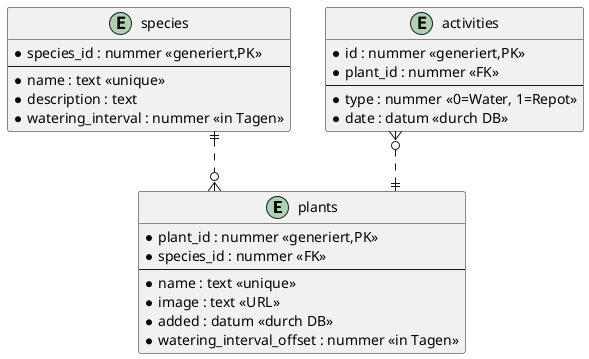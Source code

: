 @startuml

' verhindere Probleme mit gewinkelten Krähenfüßen
skinparam linetype ortho

entity "plants" as plant {
  *plant_id : nummer <<generiert,PK>>
  *species_id : nummer <<FK>>
  --
  *name : text <<unique>>
  *image : text <<URL>>
  *added : datum <<durch DB>>
  *watering_interval_offset : nummer <<in Tagen>>
}

entity "species" as species {
  *species_id : nummer <<generiert,PK>>
  --
  *name : text <<unique>>
  *description : text
  *watering_interval : nummer <<in Tagen>>
}

entity "activities" as log {
  *id : nummer <<generiert,PK>>
  *plant_id : nummer <<FK>>
  --
  *type : nummer <<0=Water, 1=Repot>>
  *date : datum <<durch DB>>
}

log }o..|| plant
species ||..o{ plant

@enduml